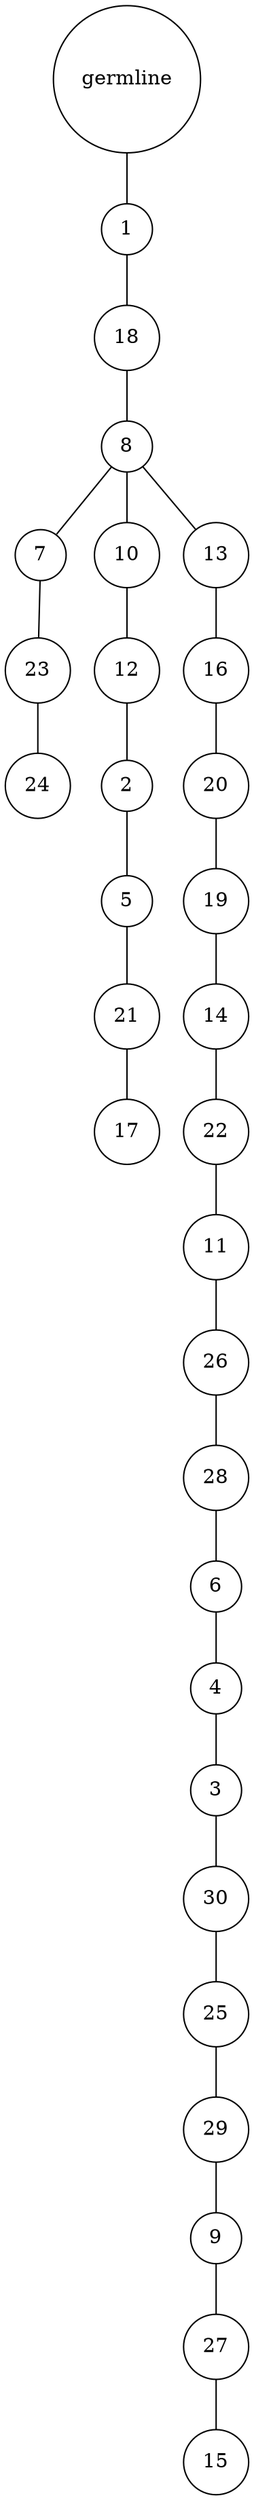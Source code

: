 graph {
	rankdir=UD;
	splines=line;
	node [shape=circle]
	"0x7efe6cba74c0" [label="germline"];
	"0x7efe6cba74f0" [label="1"];
	"0x7efe6cba74c0" -- "0x7efe6cba74f0" ;
	"0x7efe6cba7520" [label="18"];
	"0x7efe6cba74f0" -- "0x7efe6cba7520" ;
	"0x7efe6cba7550" [label="8"];
	"0x7efe6cba7520" -- "0x7efe6cba7550" ;
	"0x7efe6cba7580" [label="7"];
	"0x7efe6cba7550" -- "0x7efe6cba7580" ;
	"0x7efe6cba75b0" [label="23"];
	"0x7efe6cba7580" -- "0x7efe6cba75b0" ;
	"0x7efe6cba75e0" [label="24"];
	"0x7efe6cba75b0" -- "0x7efe6cba75e0" ;
	"0x7efe6cba7610" [label="10"];
	"0x7efe6cba7550" -- "0x7efe6cba7610" ;
	"0x7efe6cba7640" [label="12"];
	"0x7efe6cba7610" -- "0x7efe6cba7640" ;
	"0x7efe6cba7670" [label="2"];
	"0x7efe6cba7640" -- "0x7efe6cba7670" ;
	"0x7efe6cba76a0" [label="5"];
	"0x7efe6cba7670" -- "0x7efe6cba76a0" ;
	"0x7efe6cba76d0" [label="21"];
	"0x7efe6cba76a0" -- "0x7efe6cba76d0" ;
	"0x7efe6cba7700" [label="17"];
	"0x7efe6cba76d0" -- "0x7efe6cba7700" ;
	"0x7efe6cba7730" [label="13"];
	"0x7efe6cba7550" -- "0x7efe6cba7730" ;
	"0x7efe6cba7760" [label="16"];
	"0x7efe6cba7730" -- "0x7efe6cba7760" ;
	"0x7efe6cba7790" [label="20"];
	"0x7efe6cba7760" -- "0x7efe6cba7790" ;
	"0x7efe6cba77c0" [label="19"];
	"0x7efe6cba7790" -- "0x7efe6cba77c0" ;
	"0x7efe6cba77f0" [label="14"];
	"0x7efe6cba77c0" -- "0x7efe6cba77f0" ;
	"0x7efe6cba7820" [label="22"];
	"0x7efe6cba77f0" -- "0x7efe6cba7820" ;
	"0x7efe6cba7850" [label="11"];
	"0x7efe6cba7820" -- "0x7efe6cba7850" ;
	"0x7efe6cba7880" [label="26"];
	"0x7efe6cba7850" -- "0x7efe6cba7880" ;
	"0x7efe6cba78b0" [label="28"];
	"0x7efe6cba7880" -- "0x7efe6cba78b0" ;
	"0x7efe6cba78e0" [label="6"];
	"0x7efe6cba78b0" -- "0x7efe6cba78e0" ;
	"0x7efe6cba7910" [label="4"];
	"0x7efe6cba78e0" -- "0x7efe6cba7910" ;
	"0x7efe6cba7940" [label="3"];
	"0x7efe6cba7910" -- "0x7efe6cba7940" ;
	"0x7efe6cba7970" [label="30"];
	"0x7efe6cba7940" -- "0x7efe6cba7970" ;
	"0x7efe6cba79a0" [label="25"];
	"0x7efe6cba7970" -- "0x7efe6cba79a0" ;
	"0x7efe6cba79d0" [label="29"];
	"0x7efe6cba79a0" -- "0x7efe6cba79d0" ;
	"0x7efe6cba7a00" [label="9"];
	"0x7efe6cba79d0" -- "0x7efe6cba7a00" ;
	"0x7efe6cba7a30" [label="27"];
	"0x7efe6cba7a00" -- "0x7efe6cba7a30" ;
	"0x7efe6cba7a60" [label="15"];
	"0x7efe6cba7a30" -- "0x7efe6cba7a60" ;
}
